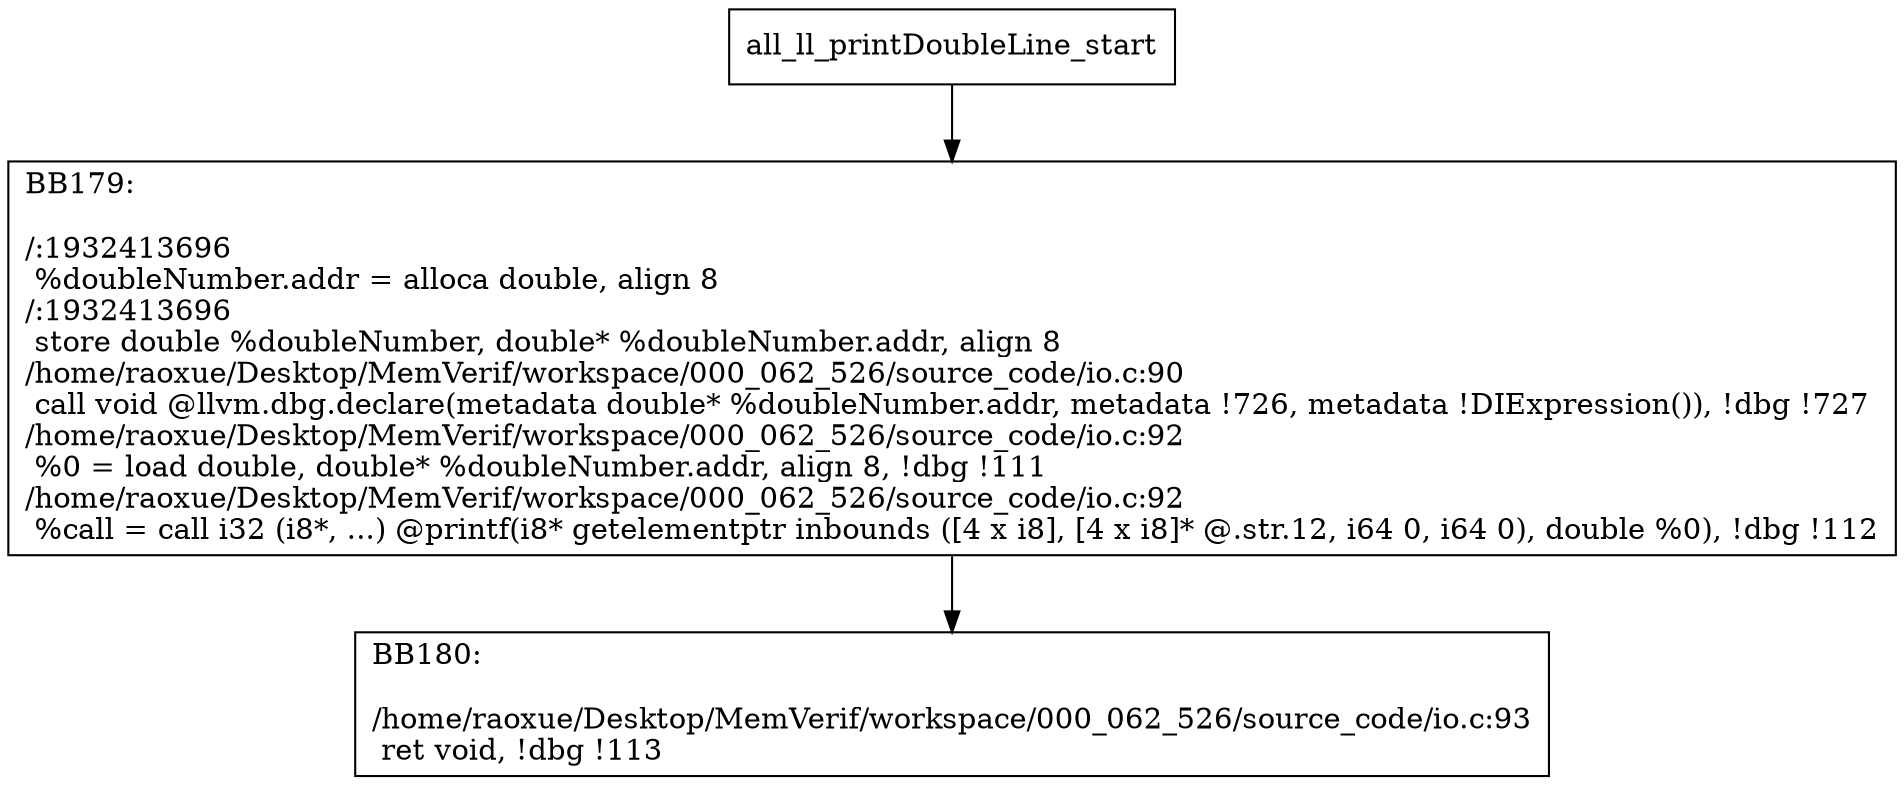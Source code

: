 digraph "CFG for'all_ll_printDoubleLine' function" {
	BBall_ll_printDoubleLine_start[shape=record,label="{all_ll_printDoubleLine_start}"];
	BBall_ll_printDoubleLine_start-> all_ll_printDoubleLineBB179;
	all_ll_printDoubleLineBB179 [shape=record, label="{BB179:\l\l/:1932413696\l
  %doubleNumber.addr = alloca double, align 8\l
/:1932413696\l
  store double %doubleNumber, double* %doubleNumber.addr, align 8\l
/home/raoxue/Desktop/MemVerif/workspace/000_062_526/source_code/io.c:90\l
  call void @llvm.dbg.declare(metadata double* %doubleNumber.addr, metadata !726, metadata !DIExpression()), !dbg !727\l
/home/raoxue/Desktop/MemVerif/workspace/000_062_526/source_code/io.c:92\l
  %0 = load double, double* %doubleNumber.addr, align 8, !dbg !111\l
/home/raoxue/Desktop/MemVerif/workspace/000_062_526/source_code/io.c:92\l
  %call = call i32 (i8*, ...) @printf(i8* getelementptr inbounds ([4 x i8], [4 x i8]* @.str.12, i64 0, i64 0), double %0), !dbg !112\l
}"];
	all_ll_printDoubleLineBB179-> all_ll_printDoubleLineBB180;
	all_ll_printDoubleLineBB180 [shape=record, label="{BB180:\l\l/home/raoxue/Desktop/MemVerif/workspace/000_062_526/source_code/io.c:93\l
  ret void, !dbg !113\l
}"];
}
